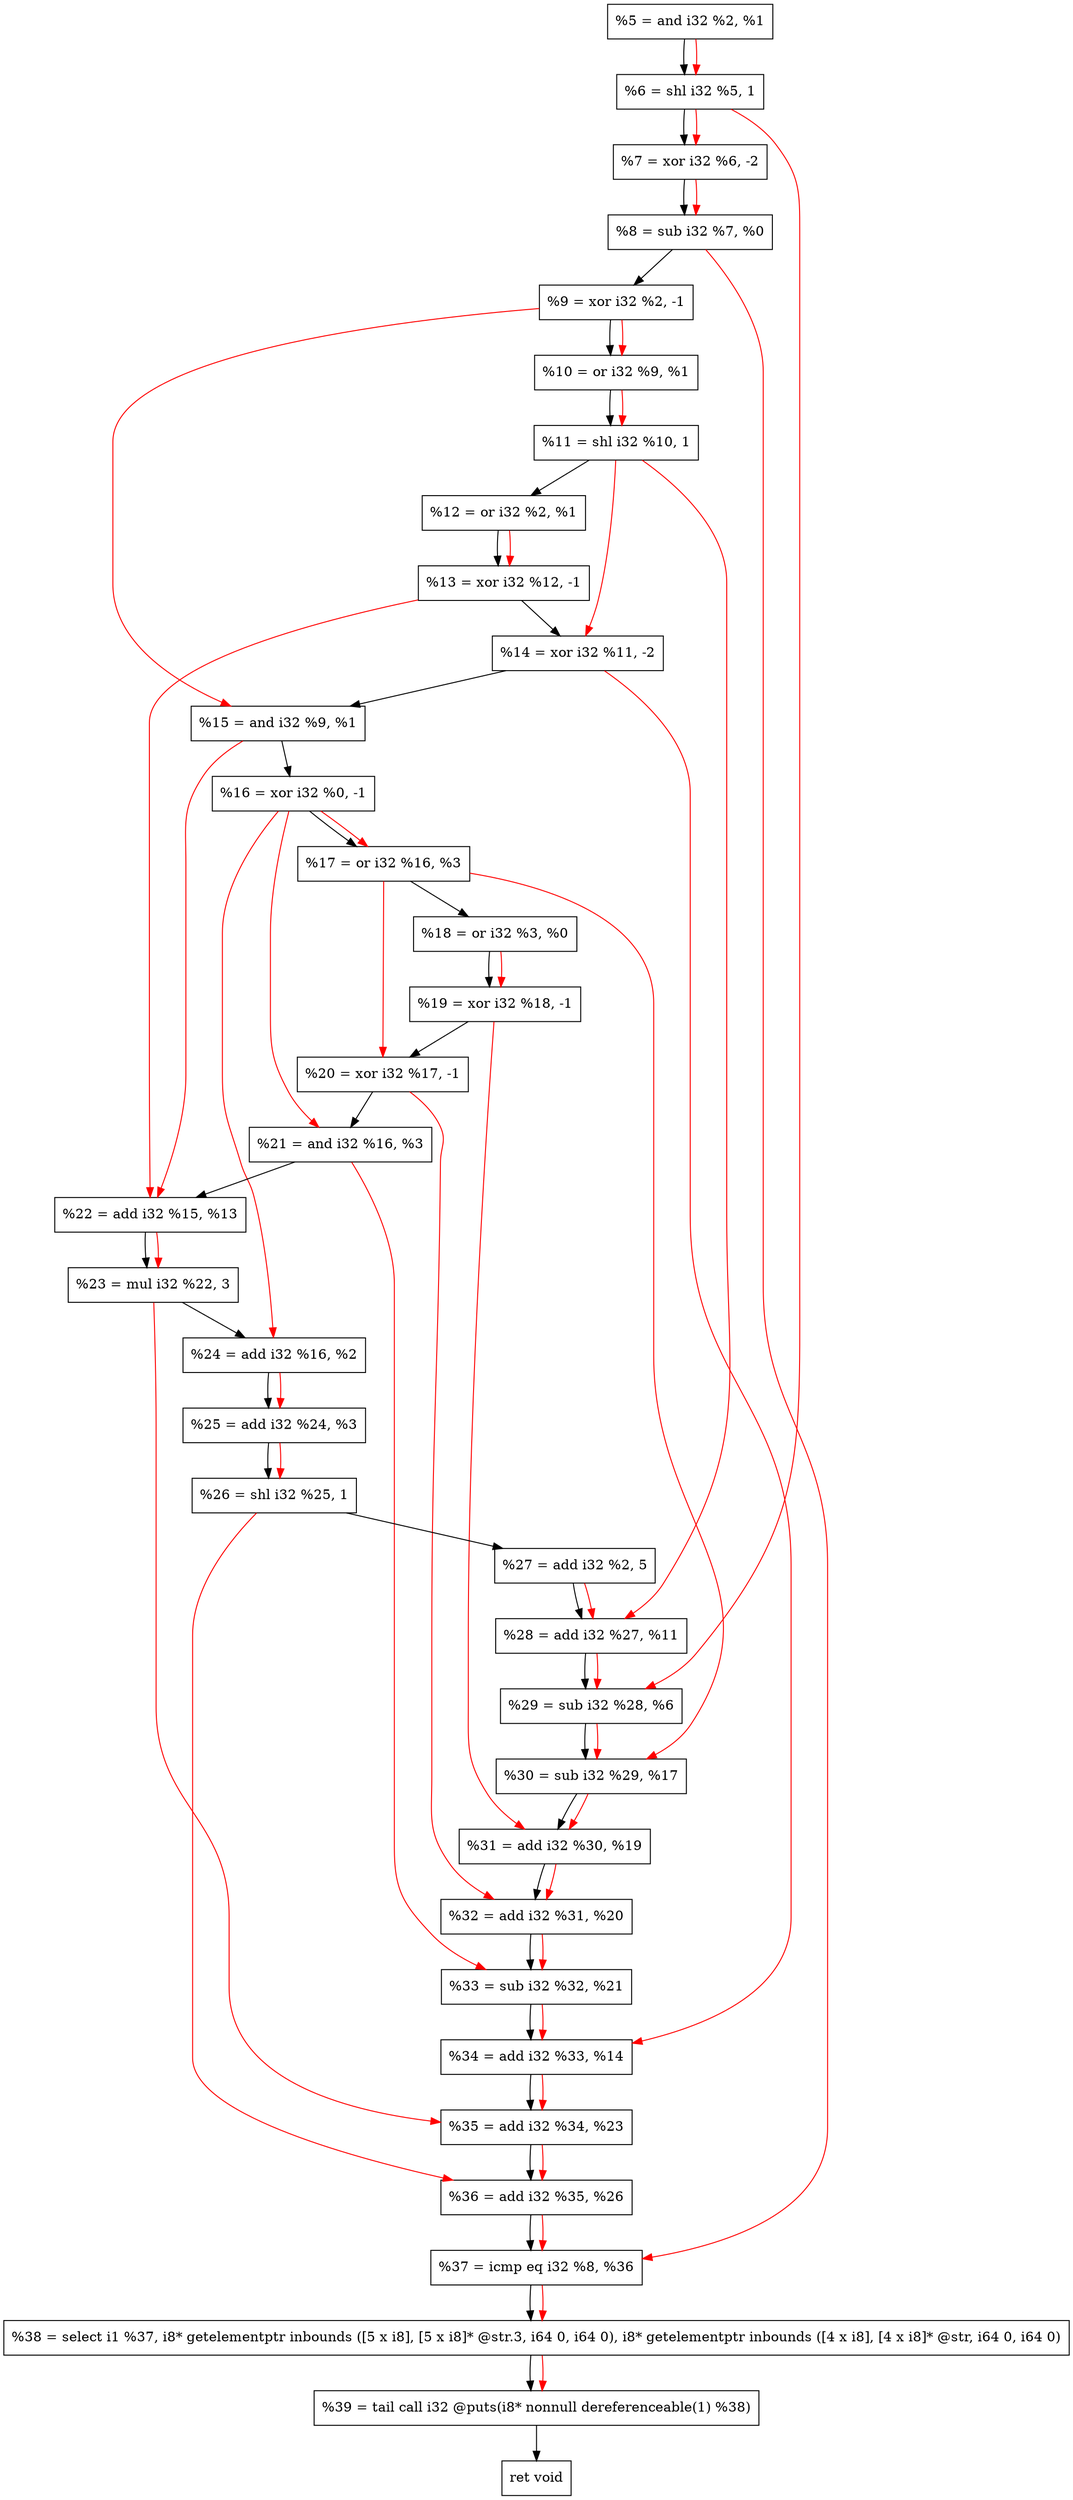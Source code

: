 digraph "DFG for'crackme' function" {
	Node0xed59c0[shape=record, label="  %5 = and i32 %2, %1"];
	Node0xed6040[shape=record, label="  %6 = shl i32 %5, 1"];
	Node0xed60e0[shape=record, label="  %7 = xor i32 %6, -2"];
	Node0xed6150[shape=record, label="  %8 = sub i32 %7, %0"];
	Node0xed61f0[shape=record, label="  %9 = xor i32 %2, -1"];
	Node0xed6260[shape=record, label="  %10 = or i32 %9, %1"];
	Node0xed62d0[shape=record, label="  %11 = shl i32 %10, 1"];
	Node0xed6340[shape=record, label="  %12 = or i32 %2, %1"];
	Node0xed63b0[shape=record, label="  %13 = xor i32 %12, -1"];
	Node0xed6420[shape=record, label="  %14 = xor i32 %11, -2"];
	Node0xed6490[shape=record, label="  %15 = and i32 %9, %1"];
	Node0xed6500[shape=record, label="  %16 = xor i32 %0, -1"];
	Node0xed6570[shape=record, label="  %17 = or i32 %16, %3"];
	Node0xed65e0[shape=record, label="  %18 = or i32 %3, %0"];
	Node0xed6650[shape=record, label="  %19 = xor i32 %18, -1"];
	Node0xed66c0[shape=record, label="  %20 = xor i32 %17, -1"];
	Node0xed6730[shape=record, label="  %21 = and i32 %16, %3"];
	Node0xed67a0[shape=record, label="  %22 = add i32 %15, %13"];
	Node0xed6840[shape=record, label="  %23 = mul i32 %22, 3"];
	Node0xed68b0[shape=record, label="  %24 = add i32 %16, %2"];
	Node0xed6920[shape=record, label="  %25 = add i32 %24, %3"];
	Node0xed6990[shape=record, label="  %26 = shl i32 %25, 1"];
	Node0xed6a30[shape=record, label="  %27 = add i32 %2, 5"];
	Node0xed6aa0[shape=record, label="  %28 = add i32 %27, %11"];
	Node0xed6b10[shape=record, label="  %29 = sub i32 %28, %6"];
	Node0xed6b80[shape=record, label="  %30 = sub i32 %29, %17"];
	Node0xed6bf0[shape=record, label="  %31 = add i32 %30, %19"];
	Node0xed6c60[shape=record, label="  %32 = add i32 %31, %20"];
	Node0xed6ee0[shape=record, label="  %33 = sub i32 %32, %21"];
	Node0xed6f50[shape=record, label="  %34 = add i32 %33, %14"];
	Node0xed6fc0[shape=record, label="  %35 = add i32 %34, %23"];
	Node0xed7030[shape=record, label="  %36 = add i32 %35, %26"];
	Node0xed70a0[shape=record, label="  %37 = icmp eq i32 %8, %36"];
	Node0xe76268[shape=record, label="  %38 = select i1 %37, i8* getelementptr inbounds ([5 x i8], [5 x i8]* @str.3, i64 0, i64 0), i8* getelementptr inbounds ([4 x i8], [4 x i8]* @str, i64 0, i64 0)"];
	Node0xed7540[shape=record, label="  %39 = tail call i32 @puts(i8* nonnull dereferenceable(1) %38)"];
	Node0xed7590[shape=record, label="  ret void"];
	Node0xed59c0 -> Node0xed6040;
	Node0xed6040 -> Node0xed60e0;
	Node0xed60e0 -> Node0xed6150;
	Node0xed6150 -> Node0xed61f0;
	Node0xed61f0 -> Node0xed6260;
	Node0xed6260 -> Node0xed62d0;
	Node0xed62d0 -> Node0xed6340;
	Node0xed6340 -> Node0xed63b0;
	Node0xed63b0 -> Node0xed6420;
	Node0xed6420 -> Node0xed6490;
	Node0xed6490 -> Node0xed6500;
	Node0xed6500 -> Node0xed6570;
	Node0xed6570 -> Node0xed65e0;
	Node0xed65e0 -> Node0xed6650;
	Node0xed6650 -> Node0xed66c0;
	Node0xed66c0 -> Node0xed6730;
	Node0xed6730 -> Node0xed67a0;
	Node0xed67a0 -> Node0xed6840;
	Node0xed6840 -> Node0xed68b0;
	Node0xed68b0 -> Node0xed6920;
	Node0xed6920 -> Node0xed6990;
	Node0xed6990 -> Node0xed6a30;
	Node0xed6a30 -> Node0xed6aa0;
	Node0xed6aa0 -> Node0xed6b10;
	Node0xed6b10 -> Node0xed6b80;
	Node0xed6b80 -> Node0xed6bf0;
	Node0xed6bf0 -> Node0xed6c60;
	Node0xed6c60 -> Node0xed6ee0;
	Node0xed6ee0 -> Node0xed6f50;
	Node0xed6f50 -> Node0xed6fc0;
	Node0xed6fc0 -> Node0xed7030;
	Node0xed7030 -> Node0xed70a0;
	Node0xed70a0 -> Node0xe76268;
	Node0xe76268 -> Node0xed7540;
	Node0xed7540 -> Node0xed7590;
edge [color=red]
	Node0xed59c0 -> Node0xed6040;
	Node0xed6040 -> Node0xed60e0;
	Node0xed60e0 -> Node0xed6150;
	Node0xed61f0 -> Node0xed6260;
	Node0xed6260 -> Node0xed62d0;
	Node0xed6340 -> Node0xed63b0;
	Node0xed62d0 -> Node0xed6420;
	Node0xed61f0 -> Node0xed6490;
	Node0xed6500 -> Node0xed6570;
	Node0xed65e0 -> Node0xed6650;
	Node0xed6570 -> Node0xed66c0;
	Node0xed6500 -> Node0xed6730;
	Node0xed6490 -> Node0xed67a0;
	Node0xed63b0 -> Node0xed67a0;
	Node0xed67a0 -> Node0xed6840;
	Node0xed6500 -> Node0xed68b0;
	Node0xed68b0 -> Node0xed6920;
	Node0xed6920 -> Node0xed6990;
	Node0xed6a30 -> Node0xed6aa0;
	Node0xed62d0 -> Node0xed6aa0;
	Node0xed6aa0 -> Node0xed6b10;
	Node0xed6040 -> Node0xed6b10;
	Node0xed6b10 -> Node0xed6b80;
	Node0xed6570 -> Node0xed6b80;
	Node0xed6b80 -> Node0xed6bf0;
	Node0xed6650 -> Node0xed6bf0;
	Node0xed6bf0 -> Node0xed6c60;
	Node0xed66c0 -> Node0xed6c60;
	Node0xed6c60 -> Node0xed6ee0;
	Node0xed6730 -> Node0xed6ee0;
	Node0xed6ee0 -> Node0xed6f50;
	Node0xed6420 -> Node0xed6f50;
	Node0xed6f50 -> Node0xed6fc0;
	Node0xed6840 -> Node0xed6fc0;
	Node0xed6fc0 -> Node0xed7030;
	Node0xed6990 -> Node0xed7030;
	Node0xed6150 -> Node0xed70a0;
	Node0xed7030 -> Node0xed70a0;
	Node0xed70a0 -> Node0xe76268;
	Node0xe76268 -> Node0xed7540;
}
